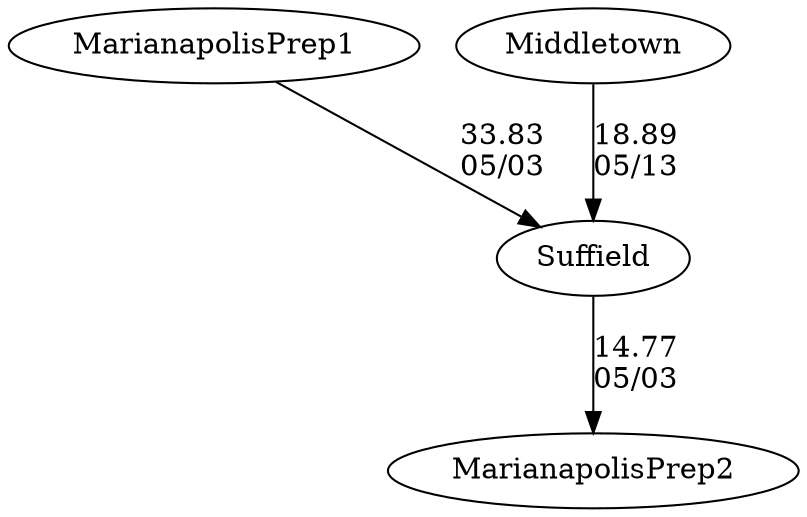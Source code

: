 digraph girls1foursSuffield {MarianapolisPrep1 [URL="girls1foursSuffieldMarianapolisPrep1.html"];MarianapolisPrep2 [URL="girls1foursSuffieldMarianapolisPrep2.html"];Middletown [URL="girls1foursSuffieldMiddletown.html"];Suffield [URL="girls1foursSuffieldSuffield.html"];MarianapolisPrep1 -> Suffield[label="33.83
05/03", weight="67", tooltip="NEIRA Boys & Girls Fours,Marianapolis and Suffield			
Distance: 1500 m Conditions: Glass-like conditions throughout.
None", URL="http://www.row2k.com/results/resultspage.cfm?UID=450F8F9D037C2B753E12004147BF32C9&cat=5", random="random"]; 
Suffield -> MarianapolisPrep2[label="14.77
05/03", weight="86", tooltip="NEIRA Boys & Girls Fours,Marianapolis and Suffield			
Distance: 1500 m Conditions: Glass-like conditions throughout.
None", URL="http://www.row2k.com/results/resultspage.cfm?UID=450F8F9D037C2B753E12004147BF32C9&cat=5", random="random"]; 
Middletown -> Suffield[label="18.89
05/13", weight="82", tooltip="NEIRA 4+,Middletown High School & Suffield Academy			
Distance: 1500 Conditions: Race was down river, floating starts with moderate current, 10mph winds out of the North East, over the port/stern of the boats. Mild chop. Comments: Suffield Boys V3 caught a crab & had to weigh enough for about 3 seconds. Suffield Boys V1 caught a minor crab, but immediately recovered & rowed through it.
None", URL="http://www.row2k.com/results/resultspage.cfm?UID=DC53C007BECE6FE3F1A91563CB780560&cat=5", random="random"]}